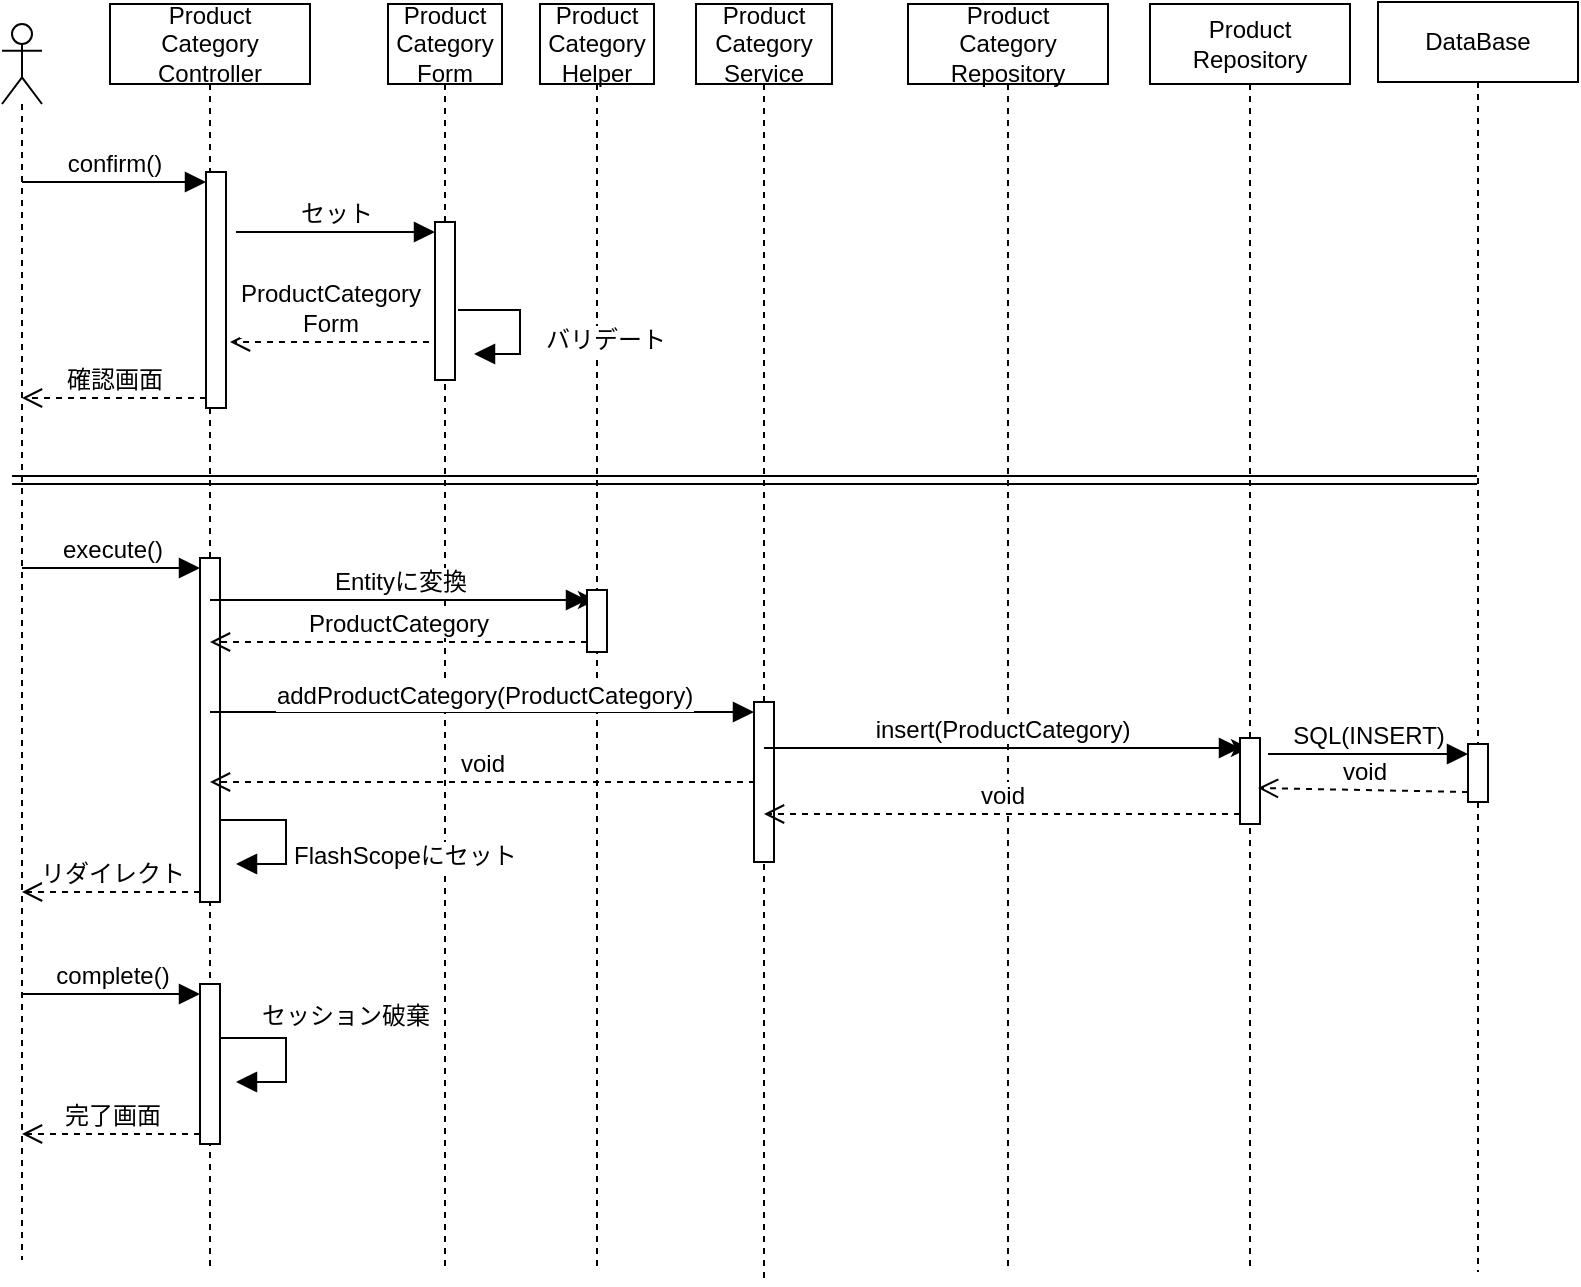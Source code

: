 <mxfile>
    <diagram id="l0ba4gm8rq2NGziQEH8P" name="ページ3">
        <mxGraphModel dx="925" dy="419" grid="0" gridSize="10" guides="1" tooltips="1" connect="1" arrows="1" fold="1" page="0" pageScale="1" pageWidth="827" pageHeight="1169" math="0" shadow="0">
            <root>
                <mxCell id="0"/>
                <mxCell id="1" parent="0"/>
                <mxCell id="houy_Up9C2UZ-9tv4yLi-1" value="" style="shape=umlLifeline;perimeter=lifelinePerimeter;whiteSpace=wrap;html=1;container=1;dropTarget=0;collapsible=0;recursiveResize=0;outlineConnect=0;portConstraint=eastwest;newEdgeStyle={&quot;curved&quot;:0,&quot;rounded&quot;:0};participant=umlActor;" parent="1" vertex="1">
                    <mxGeometry x="9" y="25" width="20" height="618" as="geometry"/>
                </mxCell>
                <mxCell id="houy_Up9C2UZ-9tv4yLi-2" value="Product&lt;br&gt;Category&lt;br&gt;&lt;div&gt;Controller&lt;/div&gt;" style="shape=umlLifeline;perimeter=lifelinePerimeter;whiteSpace=wrap;html=1;container=1;dropTarget=0;collapsible=0;recursiveResize=0;outlineConnect=0;portConstraint=eastwest;newEdgeStyle={&quot;curved&quot;:0,&quot;rounded&quot;:0};" parent="1" vertex="1">
                    <mxGeometry x="63" y="15" width="100" height="632" as="geometry"/>
                </mxCell>
                <mxCell id="houy_Up9C2UZ-9tv4yLi-35" value="" style="html=1;points=[[0,0,0,0,5],[0,1,0,0,-5],[1,0,0,0,5],[1,1,0,0,-5]];perimeter=orthogonalPerimeter;outlineConnect=0;targetShapes=umlLifeline;portConstraint=eastwest;newEdgeStyle={&quot;curved&quot;:0,&quot;rounded&quot;:0};" parent="houy_Up9C2UZ-9tv4yLi-2" vertex="1">
                    <mxGeometry x="48" y="84" width="10" height="118" as="geometry"/>
                </mxCell>
                <mxCell id="houy_Up9C2UZ-9tv4yLi-47" value="" style="html=1;points=[[0,0,0,0,5],[0,1,0,0,-5],[1,0,0,0,5],[1,1,0,0,-5]];perimeter=orthogonalPerimeter;outlineConnect=0;targetShapes=umlLifeline;portConstraint=eastwest;newEdgeStyle={&quot;curved&quot;:0,&quot;rounded&quot;:0};" parent="houy_Up9C2UZ-9tv4yLi-2" vertex="1">
                    <mxGeometry x="45" y="277" width="10" height="172" as="geometry"/>
                </mxCell>
                <mxCell id="houy_Up9C2UZ-9tv4yLi-56" value="" style="html=1;points=[[0,0,0,0,5],[0,1,0,0,-5],[1,0,0,0,5],[1,1,0,0,-5]];perimeter=orthogonalPerimeter;outlineConnect=0;targetShapes=umlLifeline;portConstraint=eastwest;newEdgeStyle={&quot;curved&quot;:0,&quot;rounded&quot;:0};" parent="houy_Up9C2UZ-9tv4yLi-2" vertex="1">
                    <mxGeometry x="45" y="490" width="10" height="80" as="geometry"/>
                </mxCell>
                <mxCell id="houy_Up9C2UZ-9tv4yLi-10" value="Product&lt;br&gt;Category&lt;br&gt;&lt;div&gt;Service&lt;/div&gt;" style="shape=umlLifeline;perimeter=lifelinePerimeter;whiteSpace=wrap;html=1;container=1;dropTarget=0;collapsible=0;recursiveResize=0;outlineConnect=0;portConstraint=eastwest;newEdgeStyle={&quot;curved&quot;:0,&quot;rounded&quot;:0};" parent="1" vertex="1">
                    <mxGeometry x="356" y="15" width="68" height="640" as="geometry"/>
                </mxCell>
                <mxCell id="houy_Up9C2UZ-9tv4yLi-53" value="" style="html=1;points=[[0,0,0,0,5],[0,1,0,0,-5],[1,0,0,0,5],[1,1,0,0,-5]];perimeter=orthogonalPerimeter;outlineConnect=0;targetShapes=umlLifeline;portConstraint=eastwest;newEdgeStyle={&quot;curved&quot;:0,&quot;rounded&quot;:0};" parent="houy_Up9C2UZ-9tv4yLi-10" vertex="1">
                    <mxGeometry x="29" y="349" width="10" height="80" as="geometry"/>
                </mxCell>
                <mxCell id="houy_Up9C2UZ-9tv4yLi-14" value="Product&lt;div&gt;Category&lt;/div&gt;&lt;div&gt;Repository&lt;/div&gt;" style="shape=umlLifeline;perimeter=lifelinePerimeter;whiteSpace=wrap;html=1;container=1;dropTarget=0;collapsible=0;recursiveResize=0;outlineConnect=0;portConstraint=eastwest;newEdgeStyle={&quot;curved&quot;:0,&quot;rounded&quot;:0};" parent="1" vertex="1">
                    <mxGeometry x="462" y="15" width="100" height="634" as="geometry"/>
                </mxCell>
                <mxCell id="houy_Up9C2UZ-9tv4yLi-22" value="Product&lt;br&gt;Category&lt;br&gt;&lt;div&gt;Form&lt;/div&gt;" style="shape=umlLifeline;perimeter=lifelinePerimeter;whiteSpace=wrap;html=1;container=1;dropTarget=0;collapsible=0;recursiveResize=0;outlineConnect=0;portConstraint=eastwest;newEdgeStyle={&quot;curved&quot;:0,&quot;rounded&quot;:0};" parent="1" vertex="1">
                    <mxGeometry x="202" y="15" width="57" height="632" as="geometry"/>
                </mxCell>
                <mxCell id="houy_Up9C2UZ-9tv4yLi-38" value="" style="html=1;points=[[0,0,0,0,5],[0,1,0,0,-5],[1,0,0,0,5],[1,1,0,0,-5]];perimeter=orthogonalPerimeter;outlineConnect=0;targetShapes=umlLifeline;portConstraint=eastwest;newEdgeStyle={&quot;curved&quot;:0,&quot;rounded&quot;:0};" parent="houy_Up9C2UZ-9tv4yLi-22" vertex="1">
                    <mxGeometry x="23.5" y="109" width="10" height="79" as="geometry"/>
                </mxCell>
                <mxCell id="houy_Up9C2UZ-9tv4yLi-23" value="Product&lt;br&gt;Category&lt;br&gt;&lt;div&gt;Helper&lt;/div&gt;" style="shape=umlLifeline;perimeter=lifelinePerimeter;whiteSpace=wrap;html=1;container=1;dropTarget=0;collapsible=0;recursiveResize=0;outlineConnect=0;portConstraint=eastwest;newEdgeStyle={&quot;curved&quot;:0,&quot;rounded&quot;:0};" parent="1" vertex="1">
                    <mxGeometry x="278" y="15" width="57" height="631" as="geometry"/>
                </mxCell>
                <mxCell id="2" style="edgeStyle=none;html=1;curved=0;rounded=0;exitX=0;exitY=0;exitDx=0;exitDy=5;exitPerimeter=0;" edge="1" parent="houy_Up9C2UZ-9tv4yLi-23" source="houy_Up9C2UZ-9tv4yLi-50" target="houy_Up9C2UZ-9tv4yLi-23">
                    <mxGeometry relative="1" as="geometry"/>
                </mxCell>
                <mxCell id="houy_Up9C2UZ-9tv4yLi-50" value="" style="html=1;points=[[0,0,0,0,5],[0,1,0,0,-5],[1,0,0,0,5],[1,1,0,0,-5]];perimeter=orthogonalPerimeter;outlineConnect=0;targetShapes=umlLifeline;portConstraint=eastwest;newEdgeStyle={&quot;curved&quot;:0,&quot;rounded&quot;:0};" parent="houy_Up9C2UZ-9tv4yLi-23" vertex="1">
                    <mxGeometry x="23.5" y="293" width="10" height="31" as="geometry"/>
                </mxCell>
                <mxCell id="houy_Up9C2UZ-9tv4yLi-26" value="Product&lt;div&gt;Repository&lt;/div&gt;" style="shape=umlLifeline;perimeter=lifelinePerimeter;whiteSpace=wrap;html=1;container=1;dropTarget=0;collapsible=0;recursiveResize=0;outlineConnect=0;portConstraint=eastwest;newEdgeStyle={&quot;curved&quot;:0,&quot;rounded&quot;:0};" parent="1" vertex="1">
                    <mxGeometry x="583" y="15" width="100" height="633" as="geometry"/>
                </mxCell>
                <mxCell id="3" style="edgeStyle=none;html=1;curved=0;rounded=0;exitX=0;exitY=0;exitDx=0;exitDy=5;exitPerimeter=0;" edge="1" parent="houy_Up9C2UZ-9tv4yLi-26" source="houy_Up9C2UZ-9tv4yLi-62" target="houy_Up9C2UZ-9tv4yLi-26">
                    <mxGeometry relative="1" as="geometry"/>
                </mxCell>
                <mxCell id="houy_Up9C2UZ-9tv4yLi-62" value="" style="html=1;points=[[0,0,0,0,5],[0,1,0,0,-5],[1,0,0,0,5],[1,1,0,0,-5]];perimeter=orthogonalPerimeter;outlineConnect=0;targetShapes=umlLifeline;portConstraint=eastwest;newEdgeStyle={&quot;curved&quot;:0,&quot;rounded&quot;:0};" parent="houy_Up9C2UZ-9tv4yLi-26" vertex="1">
                    <mxGeometry x="45" y="367" width="10" height="43" as="geometry"/>
                </mxCell>
                <mxCell id="houy_Up9C2UZ-9tv4yLi-33" value="DataBase" style="shape=umlLifeline;perimeter=lifelinePerimeter;whiteSpace=wrap;html=1;container=1;dropTarget=0;collapsible=0;recursiveResize=0;outlineConnect=0;portConstraint=eastwest;newEdgeStyle={&quot;curved&quot;:0,&quot;rounded&quot;:0};" parent="1" vertex="1">
                    <mxGeometry x="697" y="14" width="100" height="635" as="geometry"/>
                </mxCell>
                <mxCell id="houy_Up9C2UZ-9tv4yLi-65" value="" style="html=1;points=[[0,0,0,0,5],[0,1,0,0,-5],[1,0,0,0,5],[1,1,0,0,-5]];perimeter=orthogonalPerimeter;outlineConnect=0;targetShapes=umlLifeline;portConstraint=eastwest;newEdgeStyle={&quot;curved&quot;:0,&quot;rounded&quot;:0};" parent="houy_Up9C2UZ-9tv4yLi-33" vertex="1">
                    <mxGeometry x="45" y="371" width="10" height="29" as="geometry"/>
                </mxCell>
                <mxCell id="houy_Up9C2UZ-9tv4yLi-36" value="confirm()" style="html=1;verticalAlign=bottom;endArrow=block;curved=0;rounded=0;entryX=0;entryY=0;entryDx=0;entryDy=5;fontSize=12;startSize=8;endSize=8;" parent="1" source="houy_Up9C2UZ-9tv4yLi-1" target="houy_Up9C2UZ-9tv4yLi-35" edge="1">
                    <mxGeometry relative="1" as="geometry">
                        <mxPoint x="38" y="432" as="sourcePoint"/>
                    </mxGeometry>
                </mxCell>
                <mxCell id="houy_Up9C2UZ-9tv4yLi-37" value="確認画面" style="html=1;verticalAlign=bottom;endArrow=open;dashed=1;endSize=8;curved=0;rounded=0;exitX=0;exitY=1;exitDx=0;exitDy=-5;fontSize=12;" parent="1" source="houy_Up9C2UZ-9tv4yLi-35" target="houy_Up9C2UZ-9tv4yLi-1" edge="1">
                    <mxGeometry relative="1" as="geometry">
                        <mxPoint x="38" y="502" as="targetPoint"/>
                    </mxGeometry>
                </mxCell>
                <mxCell id="houy_Up9C2UZ-9tv4yLi-40" value="ProductCategory&lt;div&gt;Form&lt;/div&gt;" style="html=1;verticalAlign=bottom;endArrow=open;dashed=1;endSize=8;curved=0;rounded=0;exitX=0;exitY=1;exitDx=0;exitDy=-5;fontSize=12;" parent="1" edge="1">
                    <mxGeometry relative="1" as="geometry">
                        <mxPoint x="123" y="184" as="targetPoint"/>
                        <mxPoint x="222.5" y="184" as="sourcePoint"/>
                    </mxGeometry>
                </mxCell>
                <mxCell id="houy_Up9C2UZ-9tv4yLi-39" value="セット" style="html=1;verticalAlign=bottom;endArrow=block;curved=0;rounded=0;entryX=0;entryY=0;entryDx=0;entryDy=5;fontSize=12;startSize=8;endSize=8;" parent="1" target="houy_Up9C2UZ-9tv4yLi-38" edge="1">
                    <mxGeometry relative="1" as="geometry">
                        <mxPoint x="126" y="129" as="sourcePoint"/>
                    </mxGeometry>
                </mxCell>
                <mxCell id="houy_Up9C2UZ-9tv4yLi-42" value="バリデート" style="html=1;align=left;spacingLeft=2;endArrow=block;rounded=0;edgeStyle=orthogonalEdgeStyle;curved=0;rounded=0;fontSize=12;startSize=8;endSize=8;" parent="1" edge="1">
                    <mxGeometry x="0.21" y="9" relative="1" as="geometry">
                        <mxPoint x="237" y="168" as="sourcePoint"/>
                        <Array as="points">
                            <mxPoint x="268" y="168"/>
                            <mxPoint x="268" y="190"/>
                        </Array>
                        <mxPoint x="245" y="190" as="targetPoint"/>
                        <mxPoint as="offset"/>
                    </mxGeometry>
                </mxCell>
                <mxCell id="houy_Up9C2UZ-9tv4yLi-43" value="" style="shape=link;html=1;rounded=0;fontSize=12;startSize=8;endSize=8;curved=1;" parent="1" target="houy_Up9C2UZ-9tv4yLi-33" edge="1">
                    <mxGeometry width="100" relative="1" as="geometry">
                        <mxPoint x="14" y="253" as="sourcePoint"/>
                        <mxPoint x="743.5" y="253" as="targetPoint"/>
                    </mxGeometry>
                </mxCell>
                <mxCell id="houy_Up9C2UZ-9tv4yLi-49" value="リダイレクト" style="html=1;verticalAlign=bottom;endArrow=open;dashed=1;endSize=8;curved=0;rounded=0;exitX=0;exitY=1;exitDx=0;exitDy=-5;fontSize=12;" parent="1" source="houy_Up9C2UZ-9tv4yLi-47" target="houy_Up9C2UZ-9tv4yLi-1" edge="1">
                    <mxGeometry relative="1" as="geometry">
                        <mxPoint x="6" y="697" as="targetPoint"/>
                    </mxGeometry>
                </mxCell>
                <mxCell id="houy_Up9C2UZ-9tv4yLi-48" value="execute()" style="html=1;verticalAlign=bottom;endArrow=block;curved=0;rounded=0;entryX=0;entryY=0;entryDx=0;entryDy=5;fontSize=12;startSize=8;endSize=8;" parent="1" source="houy_Up9C2UZ-9tv4yLi-1" target="houy_Up9C2UZ-9tv4yLi-47" edge="1">
                    <mxGeometry relative="1" as="geometry">
                        <mxPoint x="45" y="616" as="sourcePoint"/>
                    </mxGeometry>
                </mxCell>
                <mxCell id="houy_Up9C2UZ-9tv4yLi-51" value="Entityに変換" style="html=1;verticalAlign=bottom;endArrow=block;curved=0;rounded=0;entryX=0;entryY=0;entryDx=0;entryDy=5;fontSize=12;startSize=8;endSize=8;" parent="1" source="houy_Up9C2UZ-9tv4yLi-2" target="houy_Up9C2UZ-9tv4yLi-50" edge="1">
                    <mxGeometry relative="1" as="geometry">
                        <mxPoint x="230" y="627" as="sourcePoint"/>
                    </mxGeometry>
                </mxCell>
                <mxCell id="houy_Up9C2UZ-9tv4yLi-52" value="ProductCategory" style="html=1;verticalAlign=bottom;endArrow=open;dashed=1;endSize=8;curved=0;rounded=0;exitX=0;exitY=1;exitDx=0;exitDy=-5;fontSize=12;" parent="1" source="houy_Up9C2UZ-9tv4yLi-50" target="houy_Up9C2UZ-9tv4yLi-2" edge="1">
                    <mxGeometry relative="1" as="geometry">
                        <mxPoint x="230" y="697" as="targetPoint"/>
                    </mxGeometry>
                </mxCell>
                <mxCell id="houy_Up9C2UZ-9tv4yLi-54" value="&lt;br&gt;&lt;div&gt;&lt;br&gt;&lt;/div&gt;" style="html=1;verticalAlign=bottom;endArrow=block;curved=0;rounded=0;entryX=0;entryY=0;entryDx=0;entryDy=5;fontSize=12;startSize=8;endSize=8;" parent="1" source="houy_Up9C2UZ-9tv4yLi-2" target="houy_Up9C2UZ-9tv4yLi-53" edge="1">
                    <mxGeometry relative="1" as="geometry">
                        <mxPoint x="315" y="681" as="sourcePoint"/>
                    </mxGeometry>
                </mxCell>
                <mxCell id="houy_Up9C2UZ-9tv4yLi-61" value="addProductCategory(ProductCategory)" style="edgeLabel;html=1;align=center;verticalAlign=middle;resizable=0;points=[];fontSize=12;" parent="houy_Up9C2UZ-9tv4yLi-54" vertex="1" connectable="0">
                    <mxGeometry x="0.004" y="8" relative="1" as="geometry">
                        <mxPoint as="offset"/>
                    </mxGeometry>
                </mxCell>
                <mxCell id="houy_Up9C2UZ-9tv4yLi-55" value="void" style="html=1;verticalAlign=bottom;endArrow=open;dashed=1;endSize=8;curved=0;rounded=0;exitX=0;exitY=1;exitDx=0;exitDy=-5;fontSize=12;" parent="1" edge="1">
                    <mxGeometry relative="1" as="geometry">
                        <mxPoint x="113" y="404" as="targetPoint"/>
                        <mxPoint x="385.5" y="404" as="sourcePoint"/>
                    </mxGeometry>
                </mxCell>
                <mxCell id="houy_Up9C2UZ-9tv4yLi-57" value="complete()" style="html=1;verticalAlign=bottom;endArrow=block;curved=0;rounded=0;entryX=0;entryY=0;entryDx=0;entryDy=5;fontSize=12;startSize=8;endSize=8;" parent="1" source="houy_Up9C2UZ-9tv4yLi-1" target="houy_Up9C2UZ-9tv4yLi-56" edge="1">
                    <mxGeometry relative="1" as="geometry">
                        <mxPoint x="38" y="839" as="sourcePoint"/>
                    </mxGeometry>
                </mxCell>
                <mxCell id="houy_Up9C2UZ-9tv4yLi-58" value="完了画面" style="html=1;verticalAlign=bottom;endArrow=open;dashed=1;endSize=8;curved=0;rounded=0;exitX=0;exitY=1;exitDx=0;exitDy=-5;fontSize=12;" parent="1" source="houy_Up9C2UZ-9tv4yLi-56" target="houy_Up9C2UZ-9tv4yLi-1" edge="1">
                    <mxGeometry relative="1" as="geometry">
                        <mxPoint x="38" y="909" as="targetPoint"/>
                    </mxGeometry>
                </mxCell>
                <mxCell id="houy_Up9C2UZ-9tv4yLi-60" value="セッション破棄" style="html=1;align=left;spacingLeft=2;endArrow=block;rounded=0;edgeStyle=orthogonalEdgeStyle;curved=0;rounded=0;fontSize=12;startSize=8;endSize=8;" parent="1" edge="1">
                    <mxGeometry x="-0.575" y="11" relative="1" as="geometry">
                        <mxPoint x="118" y="532" as="sourcePoint"/>
                        <Array as="points">
                            <mxPoint x="121" y="532"/>
                            <mxPoint x="151" y="532"/>
                            <mxPoint x="151" y="554"/>
                        </Array>
                        <mxPoint x="126" y="554" as="targetPoint"/>
                        <mxPoint as="offset"/>
                    </mxGeometry>
                </mxCell>
                <mxCell id="houy_Up9C2UZ-9tv4yLi-63" value="insert(ProductCategory)" style="html=1;verticalAlign=bottom;endArrow=block;curved=0;rounded=0;entryX=0;entryY=0;entryDx=0;entryDy=5;fontSize=12;startSize=8;endSize=8;" parent="1" source="houy_Up9C2UZ-9tv4yLi-10" target="houy_Up9C2UZ-9tv4yLi-62" edge="1">
                    <mxGeometry relative="1" as="geometry">
                        <mxPoint x="557" y="701" as="sourcePoint"/>
                    </mxGeometry>
                </mxCell>
                <mxCell id="houy_Up9C2UZ-9tv4yLi-64" value="void" style="html=1;verticalAlign=bottom;endArrow=open;dashed=1;endSize=8;curved=0;rounded=0;exitX=0;exitY=1;exitDx=0;exitDy=-5;fontSize=12;" parent="1" source="houy_Up9C2UZ-9tv4yLi-62" target="houy_Up9C2UZ-9tv4yLi-10" edge="1">
                    <mxGeometry relative="1" as="geometry">
                        <mxPoint x="557" y="771" as="targetPoint"/>
                    </mxGeometry>
                </mxCell>
                <mxCell id="houy_Up9C2UZ-9tv4yLi-67" value="void" style="html=1;verticalAlign=bottom;endArrow=open;dashed=1;endSize=8;curved=0;rounded=0;exitX=0;exitY=1;exitDx=0;exitDy=-5;fontSize=12;" parent="1" source="houy_Up9C2UZ-9tv4yLi-65" edge="1">
                    <mxGeometry relative="1" as="geometry">
                        <mxPoint x="637" y="407" as="targetPoint"/>
                    </mxGeometry>
                </mxCell>
                <mxCell id="houy_Up9C2UZ-9tv4yLi-66" value="SQL(INSERT)" style="html=1;verticalAlign=bottom;endArrow=block;curved=0;rounded=0;entryX=0;entryY=0;entryDx=0;entryDy=5;fontSize=12;startSize=8;endSize=8;" parent="1" target="houy_Up9C2UZ-9tv4yLi-65" edge="1">
                    <mxGeometry relative="1" as="geometry">
                        <mxPoint x="642" y="390" as="sourcePoint"/>
                    </mxGeometry>
                </mxCell>
                <mxCell id="KnMoUPqx_zOF8DZG7F0--1" value="FlashScopeにセット" style="html=1;align=left;spacingLeft=2;endArrow=block;rounded=0;edgeStyle=orthogonalEdgeStyle;curved=0;rounded=0;fontSize=12;startSize=8;endSize=8;" parent="1" edge="1">
                    <mxGeometry x="0.275" relative="1" as="geometry">
                        <mxPoint x="118" y="423" as="sourcePoint"/>
                        <Array as="points">
                            <mxPoint x="121" y="423"/>
                            <mxPoint x="151" y="423"/>
                            <mxPoint x="151" y="445"/>
                        </Array>
                        <mxPoint x="126" y="445" as="targetPoint"/>
                        <mxPoint as="offset"/>
                    </mxGeometry>
                </mxCell>
            </root>
        </mxGraphModel>
    </diagram>
</mxfile>